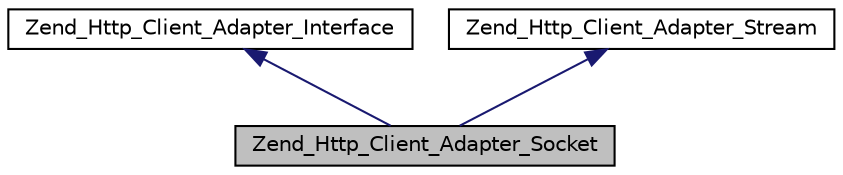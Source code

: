 digraph G
{
  edge [fontname="Helvetica",fontsize="10",labelfontname="Helvetica",labelfontsize="10"];
  node [fontname="Helvetica",fontsize="10",shape=record];
  Node1 [label="Zend_Http_Client_Adapter_Socket",height=0.2,width=0.4,color="black", fillcolor="grey75", style="filled" fontcolor="black"];
  Node2 -> Node1 [dir="back",color="midnightblue",fontsize="10",style="solid",fontname="Helvetica"];
  Node2 [label="Zend_Http_Client_Adapter_Interface",height=0.2,width=0.4,color="black", fillcolor="white", style="filled",URL="$interface_zend___http___client___adapter___interface.html"];
  Node3 -> Node1 [dir="back",color="midnightblue",fontsize="10",style="solid",fontname="Helvetica"];
  Node3 [label="Zend_Http_Client_Adapter_Stream",height=0.2,width=0.4,color="black", fillcolor="white", style="filled",URL="$interface_zend___http___client___adapter___stream.html"];
}
